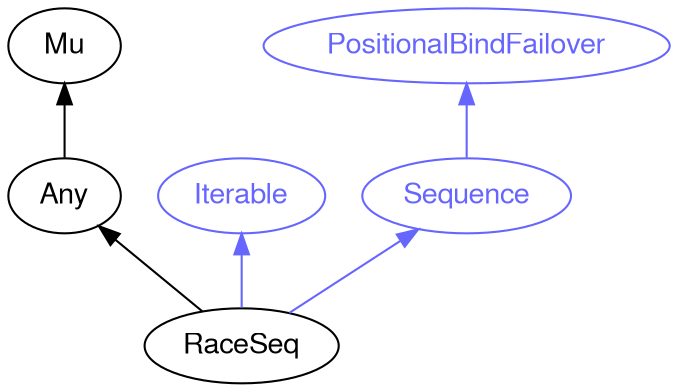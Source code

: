 digraph "perl6-type-graph" {
    rankdir=BT;
    splines=polyline;
    overlap=false; 
    graph [truecolor=true bgcolor="#FFFFFF"];
    // Types
    "RaceSeq" [color="#000000", fontcolor="#000000", href="/type/RaceSeq", fontname="FreeSans"];
    "Mu" [color="#000000", fontcolor="#000000", href="/type/Mu", fontname="FreeSans"];
    "Any" [color="#000000", fontcolor="#000000", href="/type/Any", fontname="FreeSans"];
    "Iterable" [color="#6666FF", fontcolor="#6666FF", href="/type/Iterable", fontname="FreeSans"];
    "PositionalBindFailover" [color="#6666FF", fontcolor="#6666FF", href="/type/PositionalBindFailover", fontname="FreeSans"];
    "Sequence" [color="#6666FF", fontcolor="#6666FF", href="/type/Sequence", fontname="FreeSans"];

    // Superclasses
    "RaceSeq" -> "Any" [color="#000000"];
    "Any" -> "Mu" [color="#000000"];

    // Roles
    "RaceSeq" -> "Iterable" [color="#6666FF"];
    "RaceSeq" -> "Sequence" [color="#6666FF"];
    "Sequence" -> "PositionalBindFailover" [color="#6666FF"];
}

